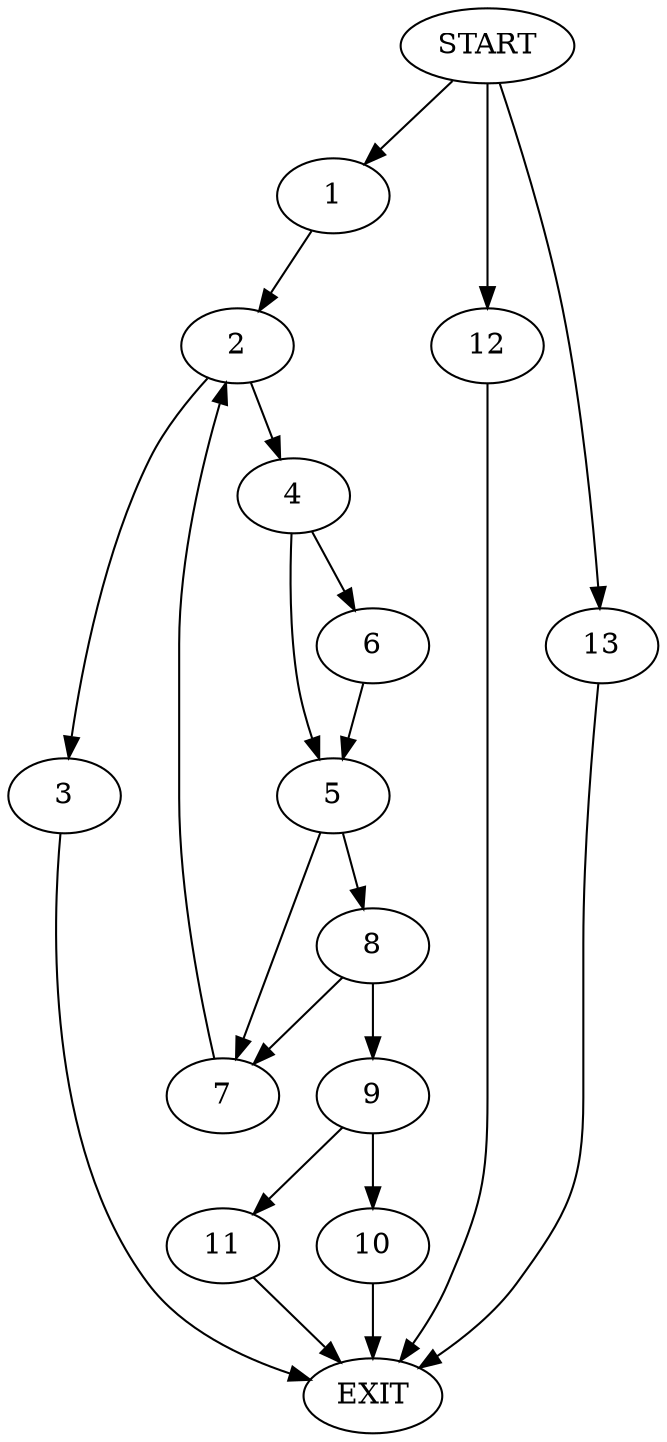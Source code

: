 digraph {
0 [label="START"]
14 [label="EXIT"]
0 -> 1
1 -> 2
2 -> 3
2 -> 4
4 -> 5
4 -> 6
3 -> 14
5 -> 7
5 -> 8
6 -> 5
8 -> 9
8 -> 7
7 -> 2
9 -> 10
9 -> 11
10 -> 14
11 -> 14
0 -> 12
12 -> 14
0 -> 13
13 -> 14
}

